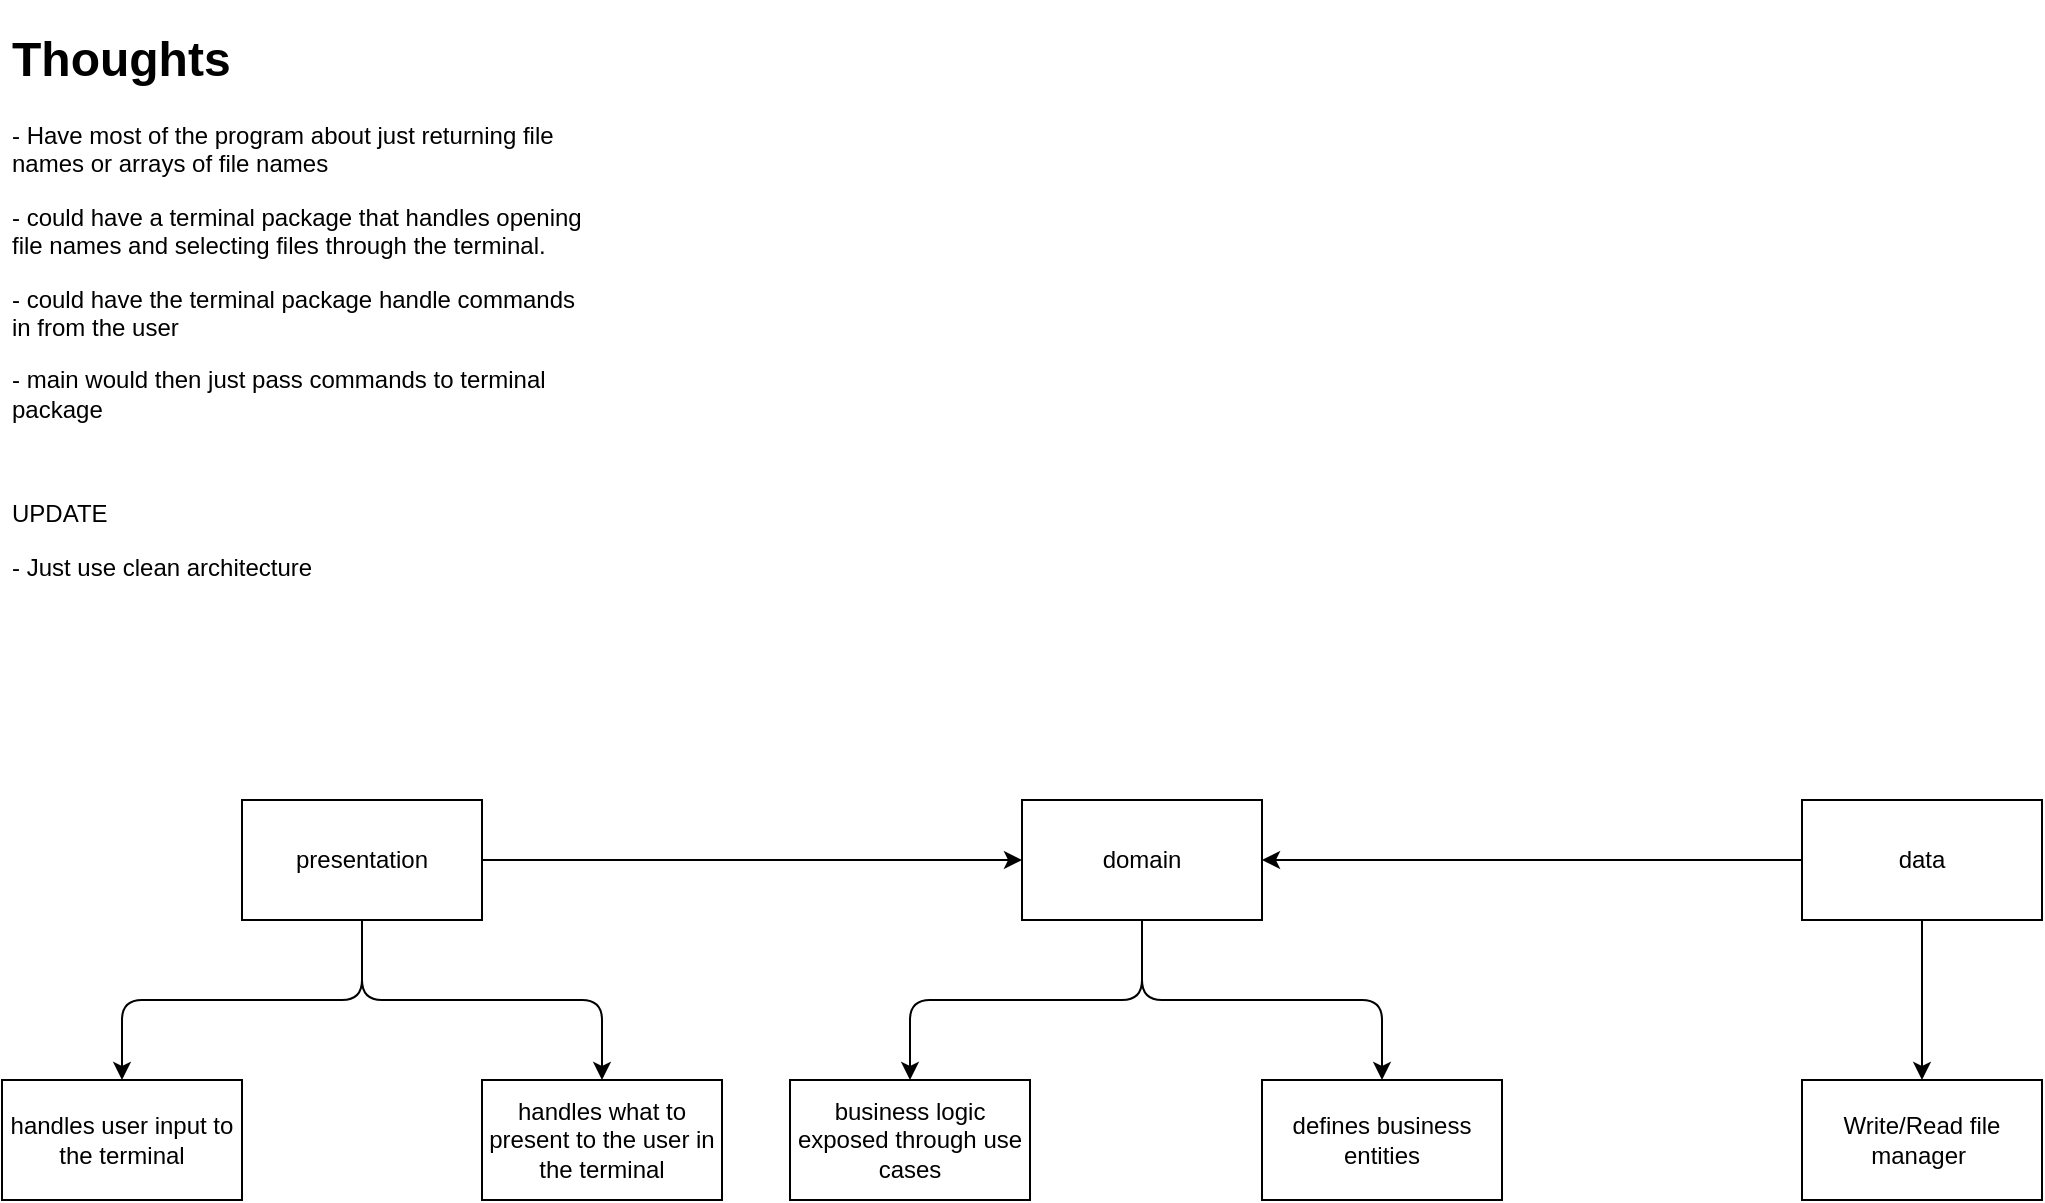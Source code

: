 <mxfile>
    <diagram id="NvxykoJrsLNvwng61cmP" name="Page-1">
        <mxGraphModel dx="1364" dy="763" grid="1" gridSize="10" guides="1" tooltips="1" connect="1" arrows="1" fold="1" page="1" pageScale="1" pageWidth="827" pageHeight="1169" math="0" shadow="0">
            <root>
                <mxCell id="0"/>
                <mxCell id="1" parent="0"/>
                <mxCell id="2" value="&lt;h1&gt;Thoughts&lt;/h1&gt;&lt;p&gt;- Have most of the program about just returning file names or arrays of file names&lt;/p&gt;&lt;p&gt;- could have a terminal package that handles opening file names and selecting files through the terminal.&lt;/p&gt;&lt;p&gt;- could have the terminal package handle commands in from the user&lt;/p&gt;&lt;p&gt;- main would then just pass commands to terminal package&lt;/p&gt;&lt;p&gt;&lt;br&gt;&lt;/p&gt;&lt;p&gt;UPDATE&lt;/p&gt;&lt;p&gt;- Just use clean architecture&amp;nbsp;&lt;/p&gt;" style="text;html=1;strokeColor=none;fillColor=none;spacing=5;spacingTop=-20;whiteSpace=wrap;overflow=hidden;rounded=0;" parent="1" vertex="1">
                    <mxGeometry x="20" y="250" width="300" height="320" as="geometry"/>
                </mxCell>
                <mxCell id="3" value="Write/Read file manager&amp;nbsp;" style="whiteSpace=wrap;html=1;" parent="1" vertex="1">
                    <mxGeometry x="920" y="780" width="120" height="60" as="geometry"/>
                </mxCell>
                <mxCell id="15" value="" style="edgeStyle=orthogonalEdgeStyle;html=1;" edge="1" parent="1" source="4" target="14">
                    <mxGeometry relative="1" as="geometry"/>
                </mxCell>
                <mxCell id="21" value="" style="edgeStyle=orthogonalEdgeStyle;html=1;" edge="1" parent="1" source="4" target="20">
                    <mxGeometry relative="1" as="geometry"/>
                </mxCell>
                <mxCell id="4" value="domain" style="whiteSpace=wrap;html=1;" vertex="1" parent="1">
                    <mxGeometry x="530" y="640" width="120" height="60" as="geometry"/>
                </mxCell>
                <mxCell id="9" value="" style="edgeStyle=orthogonalEdgeStyle;html=1;" edge="1" parent="1" source="7" target="4">
                    <mxGeometry relative="1" as="geometry"/>
                </mxCell>
                <mxCell id="10" value="" style="edgeStyle=orthogonalEdgeStyle;html=1;" edge="1" parent="1" source="7" target="3">
                    <mxGeometry relative="1" as="geometry"/>
                </mxCell>
                <mxCell id="7" value="data" style="whiteSpace=wrap;html=1;" vertex="1" parent="1">
                    <mxGeometry x="920" y="640" width="120" height="60" as="geometry"/>
                </mxCell>
                <mxCell id="13" value="" style="edgeStyle=orthogonalEdgeStyle;html=1;" edge="1" parent="1" source="11" target="4">
                    <mxGeometry relative="1" as="geometry"/>
                </mxCell>
                <mxCell id="17" value="" style="edgeStyle=orthogonalEdgeStyle;html=1;" edge="1" parent="1" source="11" target="16">
                    <mxGeometry relative="1" as="geometry"/>
                </mxCell>
                <mxCell id="19" value="" style="edgeStyle=orthogonalEdgeStyle;html=1;" edge="1" parent="1" source="11" target="18">
                    <mxGeometry relative="1" as="geometry"/>
                </mxCell>
                <mxCell id="11" value="presentation" style="whiteSpace=wrap;html=1;" vertex="1" parent="1">
                    <mxGeometry x="140" y="640" width="120" height="60" as="geometry"/>
                </mxCell>
                <mxCell id="14" value="business logic exposed through use cases" style="whiteSpace=wrap;html=1;" vertex="1" parent="1">
                    <mxGeometry x="414" y="780" width="120" height="60" as="geometry"/>
                </mxCell>
                <mxCell id="16" value="handles user input to the terminal" style="whiteSpace=wrap;html=1;" vertex="1" parent="1">
                    <mxGeometry x="20" y="780" width="120" height="60" as="geometry"/>
                </mxCell>
                <mxCell id="18" value="handles what to present to the user in the terminal" style="whiteSpace=wrap;html=1;" vertex="1" parent="1">
                    <mxGeometry x="260" y="780" width="120" height="60" as="geometry"/>
                </mxCell>
                <mxCell id="20" value="defines business entities" style="whiteSpace=wrap;html=1;" vertex="1" parent="1">
                    <mxGeometry x="650" y="780" width="120" height="60" as="geometry"/>
                </mxCell>
            </root>
        </mxGraphModel>
    </diagram>
</mxfile>